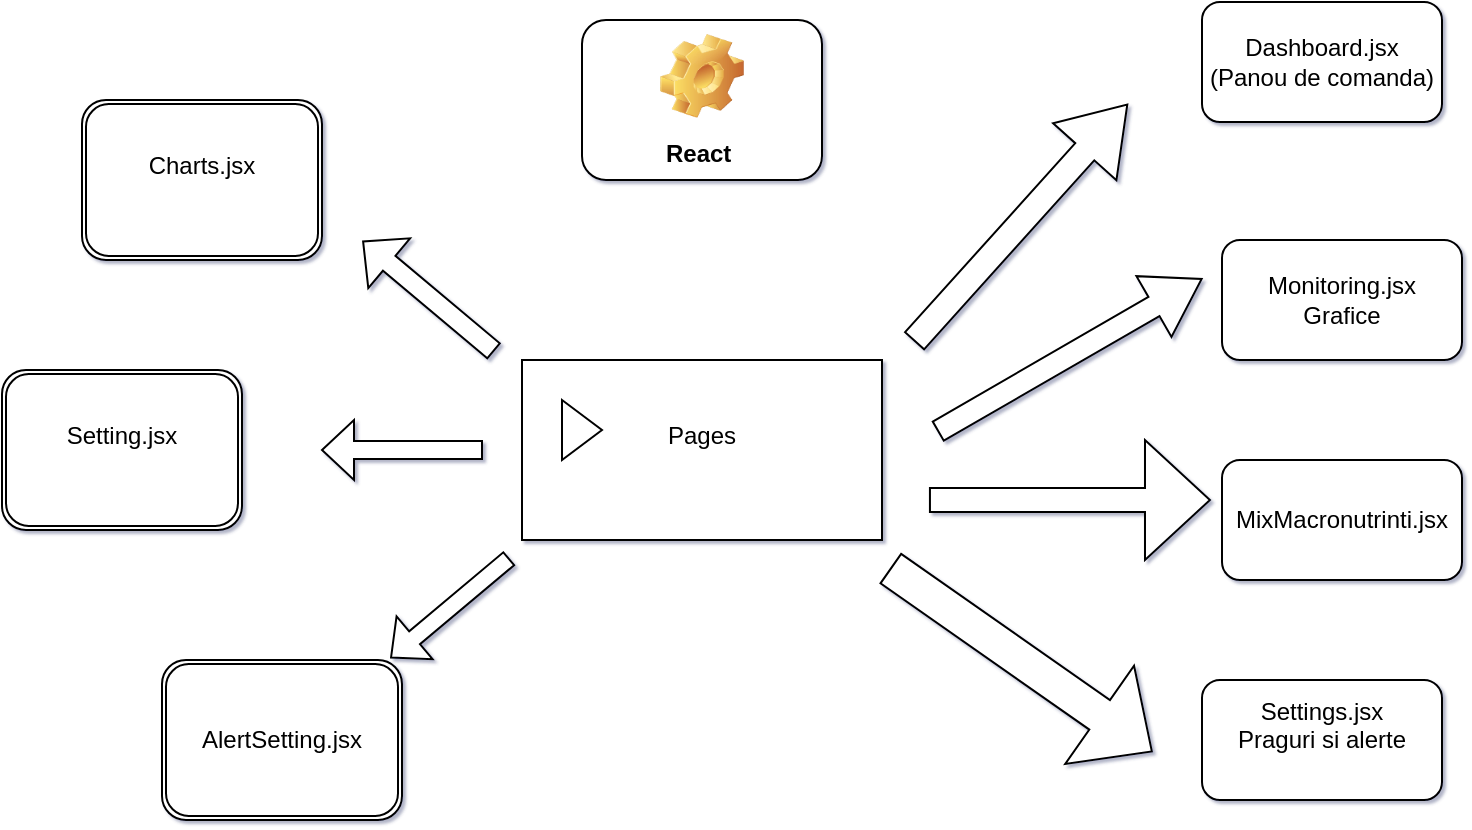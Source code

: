 <mxfile>
    <diagram id="jkpnOeByUOLPQfgmL3F_" name="Page-1">
        <mxGraphModel dx="1047" dy="938" grid="1" gridSize="10" guides="1" tooltips="1" connect="1" arrows="1" fold="1" page="1" pageScale="1" pageWidth="850" pageHeight="1100" background="none" math="0" shadow="1">
            <root>
                <mxCell id="0"/>
                <mxCell id="1" parent="0"/>
                <mxCell id="2" value="Dashboard.jsx (Panou de comanda)" style="rounded=1;whiteSpace=wrap;html=1;" vertex="1" parent="1">
                    <mxGeometry x="610" y="11" width="120" height="60" as="geometry"/>
                </mxCell>
                <mxCell id="3" value="Settings.jsx&lt;div&gt;Praguri si alerte&lt;/div&gt;&lt;div&gt;&lt;br&gt;&lt;/div&gt;" style="rounded=1;whiteSpace=wrap;html=1;" vertex="1" parent="1">
                    <mxGeometry x="610" y="350" width="120" height="60" as="geometry"/>
                </mxCell>
                <mxCell id="4" value="Monitoring.jsx&lt;div&gt;Grafice&lt;/div&gt;" style="rounded=1;whiteSpace=wrap;html=1;" vertex="1" parent="1">
                    <mxGeometry x="620" y="130" width="120" height="60" as="geometry"/>
                </mxCell>
                <mxCell id="5" value="MixMacronutrinti.jsx" style="rounded=1;whiteSpace=wrap;html=1;" vertex="1" parent="1">
                    <mxGeometry x="620" y="240" width="120" height="60" as="geometry"/>
                </mxCell>
                <mxCell id="7" value="React&amp;nbsp;" style="label;whiteSpace=wrap;html=1;align=center;verticalAlign=bottom;spacingLeft=0;spacingBottom=4;imageAlign=center;imageVerticalAlign=top;image=img/clipart/Gear_128x128.png" vertex="1" parent="1">
                    <mxGeometry x="300" y="20" width="120" height="80" as="geometry"/>
                </mxCell>
                <mxCell id="8" value="Pages&lt;div&gt;&lt;br&gt;&lt;/div&gt;" style="html=1;whiteSpace=wrap;container=1;recursiveResize=0;collapsible=0;" vertex="1" parent="1">
                    <mxGeometry x="270" y="190" width="180" height="90" as="geometry"/>
                </mxCell>
                <mxCell id="9" value="" style="triangle;html=1;whiteSpace=wrap;" vertex="1" parent="8">
                    <mxGeometry x="20" y="20" width="20" height="30" as="geometry"/>
                </mxCell>
                <mxCell id="20" value="" style="shape=singleArrow;whiteSpace=wrap;html=1;rotation=-48;" vertex="1" parent="1">
                    <mxGeometry x="440" y="100" width="158.95" height="42.62" as="geometry"/>
                </mxCell>
                <mxCell id="23" value="" style="shape=singleArrow;whiteSpace=wrap;html=1;rotation=-30;arrowWidth=0.315;arrowSize=0.181;" vertex="1" parent="1">
                    <mxGeometry x="467.95" y="170" width="152.05" height="35.05" as="geometry"/>
                </mxCell>
                <mxCell id="24" value="" style="shape=singleArrow;whiteSpace=wrap;html=1;arrowWidth=0.2;arrowSize=0.232;" vertex="1" parent="1">
                    <mxGeometry x="473.97" y="230" width="140" height="60" as="geometry"/>
                </mxCell>
                <mxCell id="26" value="" style="shape=singleArrow;whiteSpace=wrap;html=1;rotation=35;" vertex="1" parent="1">
                    <mxGeometry x="440" y="310" width="159.33" height="60" as="geometry"/>
                </mxCell>
                <mxCell id="27" value="" style="shape=singleArrow;direction=west;whiteSpace=wrap;html=1;rotation=40;" vertex="1" parent="1">
                    <mxGeometry x="180.6" y="141.8" width="85.11" height="32.5" as="geometry"/>
                </mxCell>
                <mxCell id="30" value="" style="shape=singleArrow;direction=west;whiteSpace=wrap;html=1;" vertex="1" parent="1">
                    <mxGeometry x="170" y="220" width="80" height="30" as="geometry"/>
                </mxCell>
                <mxCell id="31" value="Charts.jsx&lt;div&gt;&lt;br&gt;&lt;/div&gt;" style="shape=ext;double=1;rounded=1;whiteSpace=wrap;html=1;" vertex="1" parent="1">
                    <mxGeometry x="50" y="60" width="120" height="80" as="geometry"/>
                </mxCell>
                <mxCell id="32" value="Setting.jsx&lt;div&gt;&lt;br&gt;&lt;/div&gt;" style="shape=ext;double=1;rounded=1;whiteSpace=wrap;html=1;" vertex="1" parent="1">
                    <mxGeometry x="10" y="195" width="120" height="80" as="geometry"/>
                </mxCell>
                <mxCell id="33" value="AlertSetting.jsx" style="shape=ext;double=1;rounded=1;whiteSpace=wrap;html=1;" vertex="1" parent="1">
                    <mxGeometry x="90" y="340" width="120" height="80" as="geometry"/>
                </mxCell>
                <mxCell id="34" value="" style="shape=singleArrow;direction=west;whiteSpace=wrap;html=1;rotation=-40;" vertex="1" parent="1">
                    <mxGeometry x="195.54" y="300.04" width="76.81" height="28.02" as="geometry"/>
                </mxCell>
            </root>
        </mxGraphModel>
    </diagram>
</mxfile>